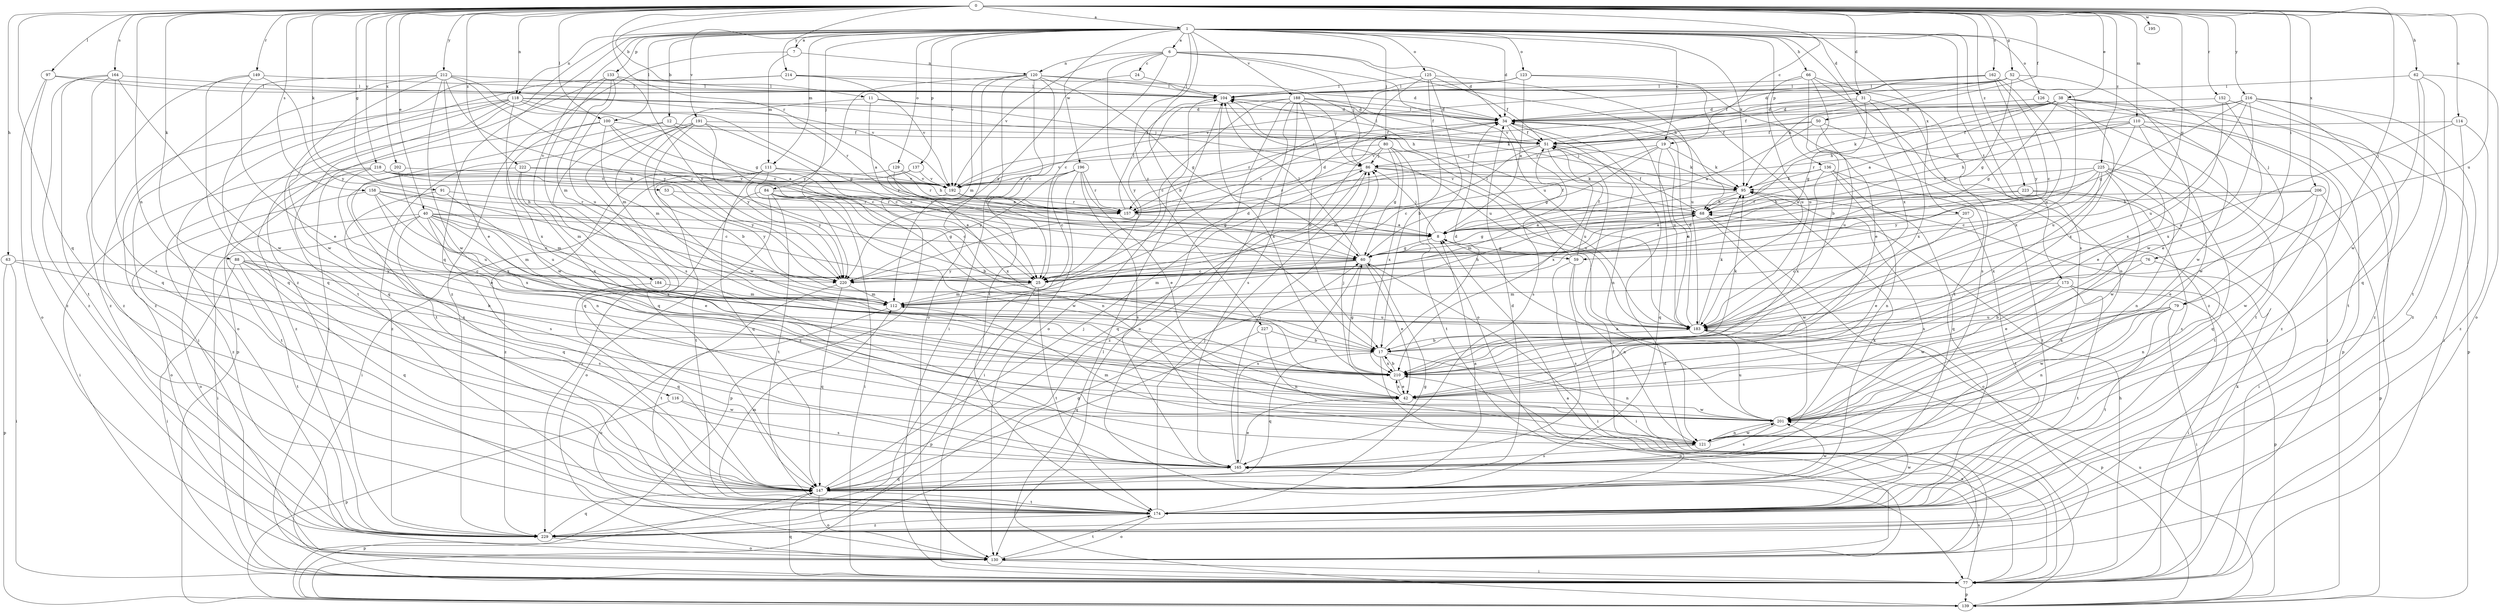 strict digraph  {
0;
1;
6;
7;
8;
11;
12;
17;
19;
24;
25;
31;
34;
38;
40;
42;
50;
51;
52;
53;
59;
60;
62;
63;
66;
68;
76;
77;
79;
80;
84;
86;
88;
91;
95;
97;
100;
104;
110;
111;
112;
114;
116;
118;
120;
121;
123;
125;
126;
129;
130;
133;
136;
137;
139;
147;
149;
152;
157;
158;
162;
164;
165;
173;
174;
183;
184;
188;
191;
192;
195;
196;
201;
202;
206;
207;
210;
212;
214;
216;
218;
220;
222;
223;
225;
227;
229;
0 -> 1  [label=a];
0 -> 11  [label=b];
0 -> 19  [label=c];
0 -> 31  [label=d];
0 -> 38  [label=e];
0 -> 40  [label=e];
0 -> 50  [label=f];
0 -> 52  [label=g];
0 -> 53  [label=g];
0 -> 59  [label=g];
0 -> 62  [label=h];
0 -> 63  [label=h];
0 -> 76  [label=i];
0 -> 79  [label=j];
0 -> 88  [label=k];
0 -> 91  [label=k];
0 -> 97  [label=l];
0 -> 100  [label=l];
0 -> 110  [label=m];
0 -> 114  [label=n];
0 -> 116  [label=n];
0 -> 118  [label=n];
0 -> 147  [label=q];
0 -> 149  [label=r];
0 -> 152  [label=r];
0 -> 157  [label=r];
0 -> 158  [label=s];
0 -> 162  [label=s];
0 -> 164  [label=s];
0 -> 183  [label=u];
0 -> 195  [label=w];
0 -> 202  [label=x];
0 -> 206  [label=x];
0 -> 212  [label=y];
0 -> 214  [label=y];
0 -> 216  [label=y];
0 -> 218  [label=y];
0 -> 222  [label=z];
0 -> 223  [label=z];
0 -> 225  [label=z];
1 -> 6  [label=a];
1 -> 7  [label=a];
1 -> 12  [label=b];
1 -> 17  [label=b];
1 -> 19  [label=c];
1 -> 31  [label=d];
1 -> 34  [label=d];
1 -> 66  [label=h];
1 -> 79  [label=j];
1 -> 80  [label=j];
1 -> 84  [label=j];
1 -> 95  [label=k];
1 -> 100  [label=l];
1 -> 111  [label=m];
1 -> 118  [label=n];
1 -> 123  [label=o];
1 -> 125  [label=o];
1 -> 126  [label=o];
1 -> 129  [label=o];
1 -> 133  [label=p];
1 -> 136  [label=p];
1 -> 137  [label=p];
1 -> 147  [label=q];
1 -> 165  [label=s];
1 -> 173  [label=t];
1 -> 184  [label=v];
1 -> 188  [label=v];
1 -> 191  [label=v];
1 -> 192  [label=v];
1 -> 196  [label=w];
1 -> 207  [label=x];
1 -> 210  [label=x];
1 -> 227  [label=z];
1 -> 229  [label=z];
6 -> 24  [label=c];
6 -> 25  [label=c];
6 -> 34  [label=d];
6 -> 68  [label=h];
6 -> 86  [label=j];
6 -> 120  [label=n];
6 -> 183  [label=u];
6 -> 192  [label=v];
6 -> 229  [label=z];
7 -> 111  [label=m];
7 -> 120  [label=n];
7 -> 229  [label=z];
8 -> 51  [label=f];
8 -> 59  [label=g];
8 -> 60  [label=g];
8 -> 86  [label=j];
11 -> 8  [label=a];
11 -> 34  [label=d];
11 -> 86  [label=j];
11 -> 112  [label=m];
12 -> 25  [label=c];
12 -> 51  [label=f];
12 -> 147  [label=q];
12 -> 174  [label=t];
17 -> 34  [label=d];
17 -> 95  [label=k];
17 -> 121  [label=n];
17 -> 130  [label=o];
17 -> 147  [label=q];
17 -> 210  [label=x];
19 -> 25  [label=c];
19 -> 60  [label=g];
19 -> 86  [label=j];
19 -> 95  [label=k];
19 -> 147  [label=q];
19 -> 183  [label=u];
24 -> 104  [label=l];
24 -> 220  [label=y];
25 -> 112  [label=m];
25 -> 139  [label=p];
25 -> 174  [label=t];
31 -> 34  [label=d];
31 -> 51  [label=f];
31 -> 60  [label=g];
31 -> 121  [label=n];
31 -> 210  [label=x];
34 -> 51  [label=f];
34 -> 104  [label=l];
34 -> 121  [label=n];
34 -> 157  [label=r];
34 -> 165  [label=s];
34 -> 183  [label=u];
38 -> 8  [label=a];
38 -> 34  [label=d];
38 -> 60  [label=g];
38 -> 68  [label=h];
38 -> 77  [label=i];
38 -> 95  [label=k];
38 -> 139  [label=p];
38 -> 157  [label=r];
38 -> 201  [label=w];
38 -> 210  [label=x];
40 -> 8  [label=a];
40 -> 25  [label=c];
40 -> 42  [label=e];
40 -> 60  [label=g];
40 -> 77  [label=i];
40 -> 112  [label=m];
40 -> 130  [label=o];
40 -> 147  [label=q];
40 -> 165  [label=s];
40 -> 210  [label=x];
42 -> 86  [label=j];
42 -> 201  [label=w];
42 -> 210  [label=x];
50 -> 8  [label=a];
50 -> 42  [label=e];
50 -> 51  [label=f];
50 -> 183  [label=u];
50 -> 192  [label=v];
51 -> 86  [label=j];
51 -> 95  [label=k];
51 -> 104  [label=l];
51 -> 112  [label=m];
51 -> 210  [label=x];
52 -> 34  [label=d];
52 -> 60  [label=g];
52 -> 95  [label=k];
52 -> 104  [label=l];
52 -> 192  [label=v];
52 -> 201  [label=w];
52 -> 210  [label=x];
53 -> 157  [label=r];
53 -> 220  [label=y];
59 -> 51  [label=f];
59 -> 77  [label=i];
59 -> 104  [label=l];
59 -> 121  [label=n];
59 -> 165  [label=s];
60 -> 25  [label=c];
60 -> 42  [label=e];
60 -> 77  [label=i];
60 -> 104  [label=l];
60 -> 112  [label=m];
60 -> 165  [label=s];
60 -> 220  [label=y];
62 -> 104  [label=l];
62 -> 130  [label=o];
62 -> 147  [label=q];
62 -> 174  [label=t];
62 -> 201  [label=w];
63 -> 77  [label=i];
63 -> 139  [label=p];
63 -> 210  [label=x];
63 -> 220  [label=y];
66 -> 17  [label=b];
66 -> 42  [label=e];
66 -> 104  [label=l];
66 -> 165  [label=s];
66 -> 183  [label=u];
66 -> 229  [label=z];
68 -> 8  [label=a];
68 -> 51  [label=f];
68 -> 60  [label=g];
68 -> 130  [label=o];
68 -> 201  [label=w];
76 -> 25  [label=c];
76 -> 42  [label=e];
76 -> 121  [label=n];
77 -> 68  [label=h];
77 -> 95  [label=k];
77 -> 139  [label=p];
77 -> 147  [label=q];
77 -> 165  [label=s];
77 -> 210  [label=x];
79 -> 77  [label=i];
79 -> 121  [label=n];
79 -> 174  [label=t];
79 -> 183  [label=u];
79 -> 201  [label=w];
79 -> 210  [label=x];
80 -> 60  [label=g];
80 -> 86  [label=j];
80 -> 174  [label=t];
80 -> 183  [label=u];
80 -> 192  [label=v];
80 -> 210  [label=x];
80 -> 229  [label=z];
84 -> 17  [label=b];
84 -> 25  [label=c];
84 -> 77  [label=i];
84 -> 130  [label=o];
84 -> 157  [label=r];
84 -> 174  [label=t];
84 -> 201  [label=w];
84 -> 229  [label=z];
86 -> 95  [label=k];
86 -> 147  [label=q];
86 -> 157  [label=r];
86 -> 183  [label=u];
88 -> 17  [label=b];
88 -> 25  [label=c];
88 -> 77  [label=i];
88 -> 147  [label=q];
88 -> 165  [label=s];
88 -> 174  [label=t];
91 -> 157  [label=r];
91 -> 165  [label=s];
91 -> 183  [label=u];
95 -> 68  [label=h];
95 -> 112  [label=m];
95 -> 165  [label=s];
97 -> 104  [label=l];
97 -> 130  [label=o];
97 -> 192  [label=v];
97 -> 229  [label=z];
100 -> 8  [label=a];
100 -> 25  [label=c];
100 -> 51  [label=f];
100 -> 112  [label=m];
100 -> 201  [label=w];
100 -> 229  [label=z];
104 -> 34  [label=d];
104 -> 130  [label=o];
104 -> 183  [label=u];
104 -> 210  [label=x];
110 -> 51  [label=f];
110 -> 68  [label=h];
110 -> 157  [label=r];
110 -> 174  [label=t];
110 -> 183  [label=u];
110 -> 201  [label=w];
110 -> 229  [label=z];
111 -> 68  [label=h];
111 -> 147  [label=q];
111 -> 174  [label=t];
111 -> 192  [label=v];
111 -> 220  [label=y];
111 -> 229  [label=z];
112 -> 34  [label=d];
112 -> 68  [label=h];
112 -> 130  [label=o];
112 -> 183  [label=u];
114 -> 51  [label=f];
114 -> 174  [label=t];
114 -> 183  [label=u];
114 -> 229  [label=z];
116 -> 139  [label=p];
116 -> 165  [label=s];
116 -> 201  [label=w];
118 -> 34  [label=d];
118 -> 60  [label=g];
118 -> 77  [label=i];
118 -> 95  [label=k];
118 -> 130  [label=o];
118 -> 139  [label=p];
118 -> 147  [label=q];
118 -> 157  [label=r];
118 -> 210  [label=x];
120 -> 25  [label=c];
120 -> 60  [label=g];
120 -> 68  [label=h];
120 -> 77  [label=i];
120 -> 104  [label=l];
120 -> 112  [label=m];
120 -> 130  [label=o];
120 -> 174  [label=t];
120 -> 220  [label=y];
121 -> 112  [label=m];
121 -> 165  [label=s];
121 -> 201  [label=w];
123 -> 8  [label=a];
123 -> 104  [label=l];
123 -> 157  [label=r];
123 -> 174  [label=t];
123 -> 183  [label=u];
125 -> 17  [label=b];
125 -> 25  [label=c];
125 -> 51  [label=f];
125 -> 104  [label=l];
125 -> 130  [label=o];
125 -> 183  [label=u];
126 -> 34  [label=d];
126 -> 77  [label=i];
126 -> 139  [label=p];
129 -> 8  [label=a];
129 -> 77  [label=i];
129 -> 157  [label=r];
129 -> 192  [label=v];
130 -> 8  [label=a];
130 -> 51  [label=f];
130 -> 77  [label=i];
130 -> 174  [label=t];
133 -> 77  [label=i];
133 -> 104  [label=l];
133 -> 112  [label=m];
133 -> 165  [label=s];
133 -> 183  [label=u];
133 -> 220  [label=y];
136 -> 95  [label=k];
136 -> 121  [label=n];
136 -> 147  [label=q];
136 -> 174  [label=t];
136 -> 192  [label=v];
136 -> 210  [label=x];
137 -> 121  [label=n];
137 -> 192  [label=v];
137 -> 210  [label=x];
139 -> 34  [label=d];
139 -> 104  [label=l];
139 -> 183  [label=u];
147 -> 8  [label=a];
147 -> 34  [label=d];
147 -> 86  [label=j];
147 -> 95  [label=k];
147 -> 130  [label=o];
147 -> 139  [label=p];
147 -> 174  [label=t];
147 -> 201  [label=w];
149 -> 42  [label=e];
149 -> 104  [label=l];
149 -> 147  [label=q];
149 -> 220  [label=y];
149 -> 229  [label=z];
152 -> 34  [label=d];
152 -> 42  [label=e];
152 -> 210  [label=x];
152 -> 229  [label=z];
157 -> 8  [label=a];
157 -> 34  [label=d];
157 -> 104  [label=l];
158 -> 25  [label=c];
158 -> 68  [label=h];
158 -> 112  [label=m];
158 -> 130  [label=o];
158 -> 183  [label=u];
158 -> 210  [label=x];
162 -> 25  [label=c];
162 -> 51  [label=f];
162 -> 104  [label=l];
162 -> 183  [label=u];
162 -> 192  [label=v];
162 -> 220  [label=y];
164 -> 104  [label=l];
164 -> 147  [label=q];
164 -> 165  [label=s];
164 -> 174  [label=t];
164 -> 201  [label=w];
164 -> 229  [label=z];
165 -> 42  [label=e];
165 -> 86  [label=j];
165 -> 147  [label=q];
173 -> 17  [label=b];
173 -> 77  [label=i];
173 -> 112  [label=m];
173 -> 139  [label=p];
173 -> 174  [label=t];
173 -> 201  [label=w];
174 -> 60  [label=g];
174 -> 86  [label=j];
174 -> 112  [label=m];
174 -> 130  [label=o];
174 -> 201  [label=w];
174 -> 229  [label=z];
183 -> 17  [label=b];
183 -> 34  [label=d];
183 -> 95  [label=k];
183 -> 139  [label=p];
184 -> 112  [label=m];
184 -> 147  [label=q];
188 -> 17  [label=b];
188 -> 25  [label=c];
188 -> 34  [label=d];
188 -> 51  [label=f];
188 -> 77  [label=i];
188 -> 86  [label=j];
188 -> 130  [label=o];
188 -> 165  [label=s];
188 -> 220  [label=y];
191 -> 17  [label=b];
191 -> 25  [label=c];
191 -> 51  [label=f];
191 -> 147  [label=q];
191 -> 201  [label=w];
191 -> 220  [label=y];
191 -> 229  [label=z];
192 -> 60  [label=g];
192 -> 139  [label=p];
192 -> 157  [label=r];
196 -> 25  [label=c];
196 -> 42  [label=e];
196 -> 77  [label=i];
196 -> 157  [label=r];
196 -> 165  [label=s];
196 -> 192  [label=v];
196 -> 220  [label=y];
201 -> 8  [label=a];
201 -> 121  [label=n];
201 -> 165  [label=s];
201 -> 183  [label=u];
202 -> 192  [label=v];
202 -> 210  [label=x];
202 -> 229  [label=z];
206 -> 42  [label=e];
206 -> 68  [label=h];
206 -> 139  [label=p];
206 -> 157  [label=r];
206 -> 201  [label=w];
207 -> 8  [label=a];
207 -> 42  [label=e];
207 -> 174  [label=t];
210 -> 17  [label=b];
210 -> 42  [label=e];
210 -> 60  [label=g];
212 -> 25  [label=c];
212 -> 42  [label=e];
212 -> 60  [label=g];
212 -> 104  [label=l];
212 -> 147  [label=q];
212 -> 174  [label=t];
212 -> 201  [label=w];
212 -> 220  [label=y];
212 -> 229  [label=z];
214 -> 34  [label=d];
214 -> 104  [label=l];
214 -> 192  [label=v];
214 -> 201  [label=w];
214 -> 229  [label=z];
216 -> 34  [label=d];
216 -> 60  [label=g];
216 -> 68  [label=h];
216 -> 77  [label=i];
216 -> 174  [label=t];
216 -> 183  [label=u];
216 -> 210  [label=x];
216 -> 229  [label=z];
218 -> 8  [label=a];
218 -> 42  [label=e];
218 -> 77  [label=i];
218 -> 95  [label=k];
218 -> 174  [label=t];
218 -> 192  [label=v];
218 -> 220  [label=y];
220 -> 112  [label=m];
220 -> 147  [label=q];
220 -> 174  [label=t];
222 -> 112  [label=m];
222 -> 121  [label=n];
222 -> 157  [label=r];
222 -> 192  [label=v];
222 -> 210  [label=x];
223 -> 25  [label=c];
223 -> 68  [label=h];
223 -> 77  [label=i];
223 -> 165  [label=s];
225 -> 8  [label=a];
225 -> 25  [label=c];
225 -> 95  [label=k];
225 -> 121  [label=n];
225 -> 147  [label=q];
225 -> 174  [label=t];
225 -> 201  [label=w];
225 -> 210  [label=x];
225 -> 220  [label=y];
227 -> 17  [label=b];
227 -> 121  [label=n];
227 -> 147  [label=q];
229 -> 60  [label=g];
229 -> 130  [label=o];
229 -> 147  [label=q];
}
